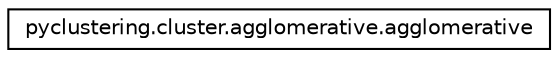 digraph "Graphical Class Hierarchy"
{
 // INTERACTIVE_SVG=YES
  edge [fontname="Helvetica",fontsize="10",labelfontname="Helvetica",labelfontsize="10"];
  node [fontname="Helvetica",fontsize="10",shape=record];
  rankdir="LR";
  Node0 [label="pyclustering.cluster.agglomerative.agglomerative",height=0.2,width=0.4,color="black", fillcolor="white", style="filled",URL="$d4/d81/classpyclustering_1_1cluster_1_1agglomerative_1_1agglomerative.html",tooltip="Class represents agglomerative algorithm for cluster analysis. "];
}

